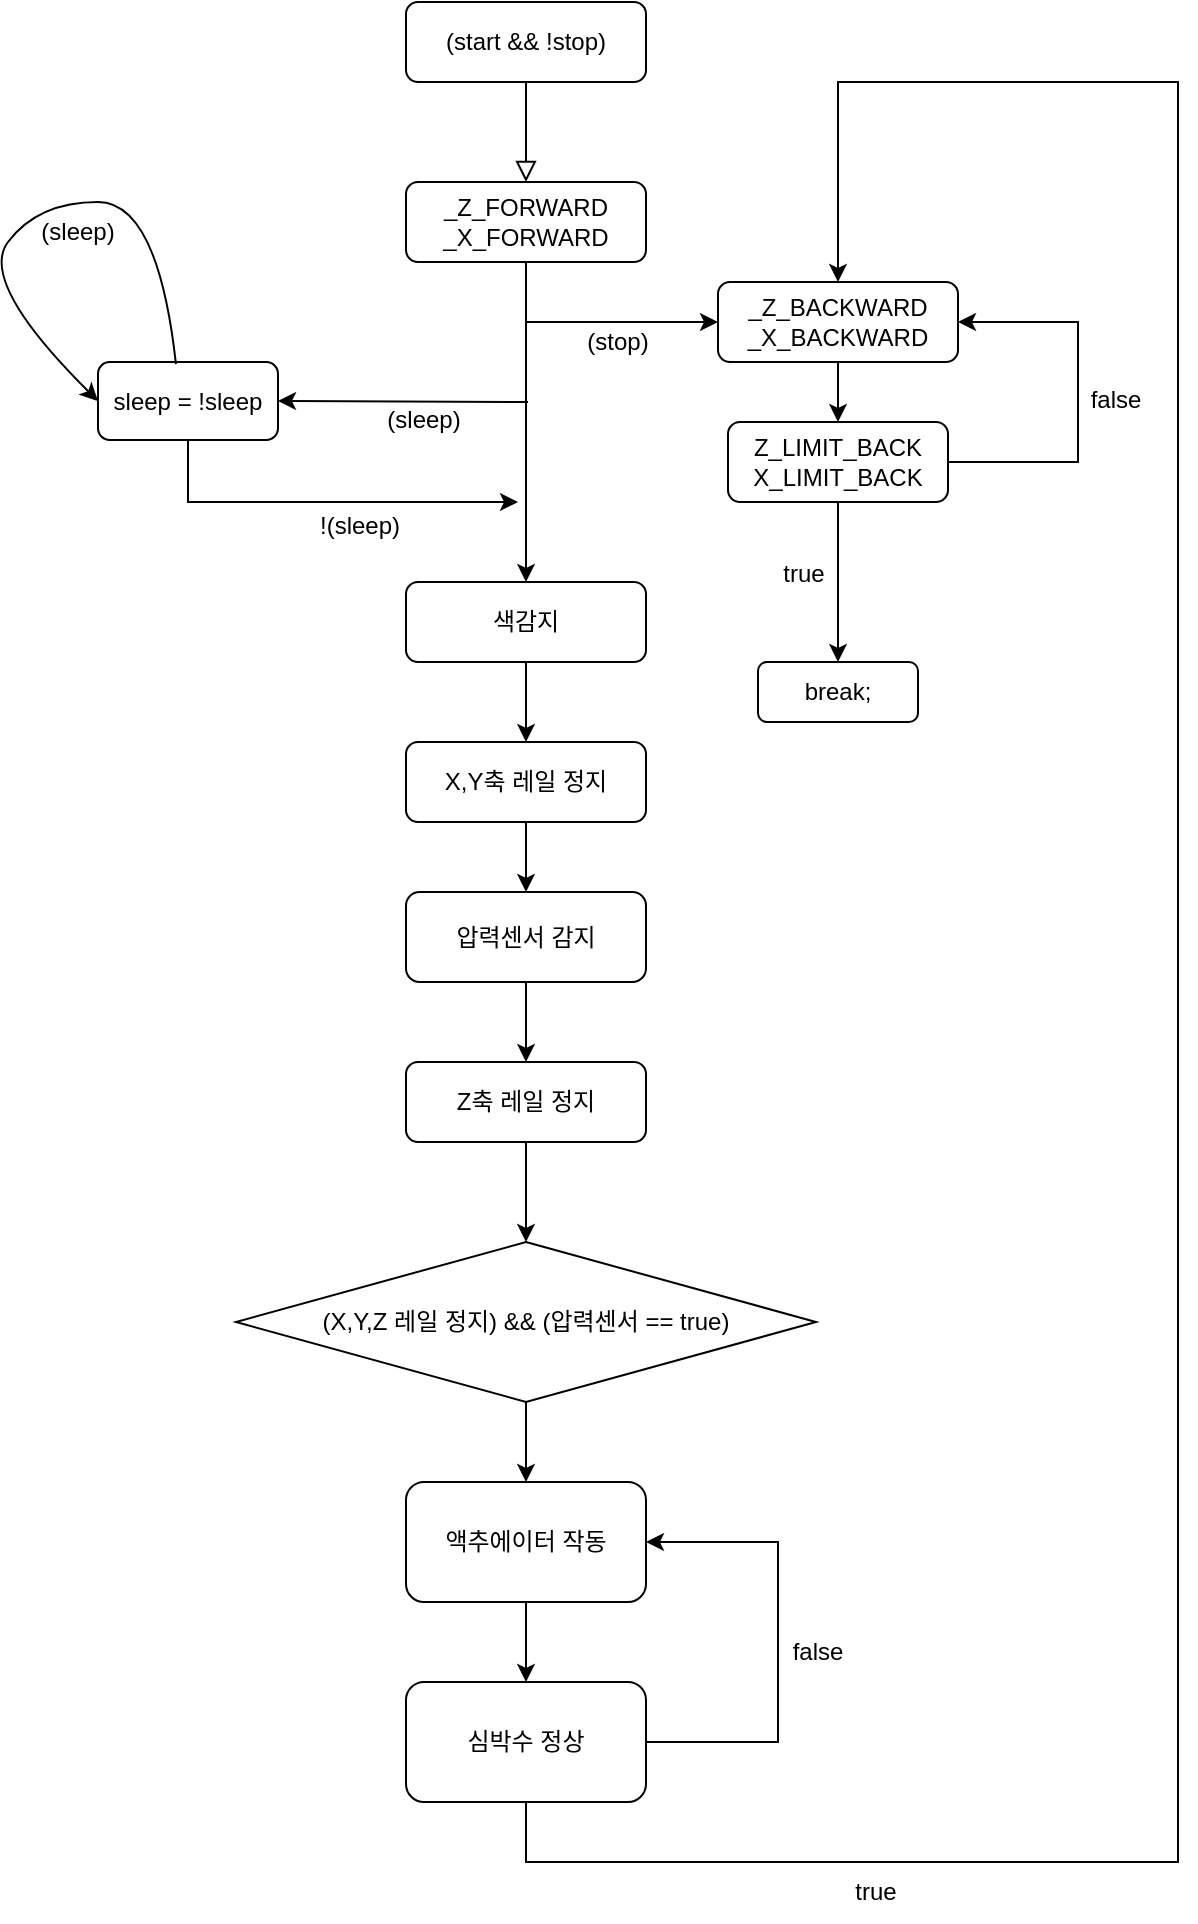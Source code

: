 <mxfile version="24.4.13" type="device">
  <diagram id="C5RBs43oDa-KdzZeNtuy" name="Page-1">
    <mxGraphModel dx="1434" dy="738" grid="1" gridSize="10" guides="1" tooltips="1" connect="1" arrows="1" fold="1" page="1" pageScale="1" pageWidth="827" pageHeight="1169" math="0" shadow="0">
      <root>
        <mxCell id="WIyWlLk6GJQsqaUBKTNV-0" />
        <mxCell id="WIyWlLk6GJQsqaUBKTNV-1" parent="WIyWlLk6GJQsqaUBKTNV-0" />
        <mxCell id="WIyWlLk6GJQsqaUBKTNV-2" value="" style="rounded=0;html=1;jettySize=auto;orthogonalLoop=1;fontSize=11;endArrow=block;endFill=0;endSize=8;strokeWidth=1;shadow=0;labelBackgroundColor=none;edgeStyle=orthogonalEdgeStyle;" parent="WIyWlLk6GJQsqaUBKTNV-1" source="WIyWlLk6GJQsqaUBKTNV-3" edge="1">
          <mxGeometry relative="1" as="geometry">
            <mxPoint x="414" y="170" as="targetPoint" />
          </mxGeometry>
        </mxCell>
        <mxCell id="WIyWlLk6GJQsqaUBKTNV-3" value="(start &amp;amp;&amp;amp; !stop)" style="rounded=1;whiteSpace=wrap;html=1;fontSize=12;glass=0;strokeWidth=1;shadow=0;" parent="WIyWlLk6GJQsqaUBKTNV-1" vertex="1">
          <mxGeometry x="354" y="80" width="120" height="40" as="geometry" />
        </mxCell>
        <mxCell id="gpUH2TImx6clLYZyyQ1_-1" value="_Z_FORWARD&lt;div&gt;_X_FORWARD&lt;/div&gt;" style="rounded=1;whiteSpace=wrap;html=1;" vertex="1" parent="WIyWlLk6GJQsqaUBKTNV-1">
          <mxGeometry x="354" y="170" width="120" height="40" as="geometry" />
        </mxCell>
        <mxCell id="gpUH2TImx6clLYZyyQ1_-2" value="" style="endArrow=classic;html=1;rounded=0;exitX=0.5;exitY=1;exitDx=0;exitDy=0;" edge="1" parent="WIyWlLk6GJQsqaUBKTNV-1" source="gpUH2TImx6clLYZyyQ1_-1">
          <mxGeometry width="50" height="50" relative="1" as="geometry">
            <mxPoint x="390" y="410" as="sourcePoint" />
            <mxPoint x="414" y="370" as="targetPoint" />
          </mxGeometry>
        </mxCell>
        <mxCell id="gpUH2TImx6clLYZyyQ1_-3" value="" style="endArrow=classic;html=1;rounded=0;entryX=0;entryY=0.5;entryDx=0;entryDy=0;" edge="1" parent="WIyWlLk6GJQsqaUBKTNV-1" target="gpUH2TImx6clLYZyyQ1_-9">
          <mxGeometry width="50" height="50" relative="1" as="geometry">
            <mxPoint x="414" y="240" as="sourcePoint" />
            <mxPoint x="514" y="240" as="targetPoint" />
          </mxGeometry>
        </mxCell>
        <mxCell id="gpUH2TImx6clLYZyyQ1_-4" value="(stop)" style="text;html=1;align=center;verticalAlign=middle;whiteSpace=wrap;rounded=0;" vertex="1" parent="WIyWlLk6GJQsqaUBKTNV-1">
          <mxGeometry x="430" y="235" width="60" height="30" as="geometry" />
        </mxCell>
        <mxCell id="gpUH2TImx6clLYZyyQ1_-5" value="Z_LIMIT_BACK&lt;div&gt;X_LIMIT_BACK&lt;/div&gt;" style="rounded=1;whiteSpace=wrap;html=1;" vertex="1" parent="WIyWlLk6GJQsqaUBKTNV-1">
          <mxGeometry x="515" y="290" width="110" height="40" as="geometry" />
        </mxCell>
        <mxCell id="gpUH2TImx6clLYZyyQ1_-6" value="" style="endArrow=classic;html=1;rounded=0;exitX=0.5;exitY=1;exitDx=0;exitDy=0;entryX=0.5;entryY=0;entryDx=0;entryDy=0;" edge="1" parent="WIyWlLk6GJQsqaUBKTNV-1" source="gpUH2TImx6clLYZyyQ1_-9" target="gpUH2TImx6clLYZyyQ1_-5">
          <mxGeometry width="50" height="50" relative="1" as="geometry">
            <mxPoint x="520" y="410" as="sourcePoint" />
            <mxPoint x="680" y="240" as="targetPoint" />
          </mxGeometry>
        </mxCell>
        <mxCell id="gpUH2TImx6clLYZyyQ1_-7" value="" style="endArrow=classic;html=1;rounded=0;curved=0;entryX=1;entryY=0.5;entryDx=0;entryDy=0;exitX=1;exitY=0.5;exitDx=0;exitDy=0;" edge="1" parent="WIyWlLk6GJQsqaUBKTNV-1" source="gpUH2TImx6clLYZyyQ1_-5" target="gpUH2TImx6clLYZyyQ1_-9">
          <mxGeometry width="50" height="50" relative="1" as="geometry">
            <mxPoint x="725" y="300" as="sourcePoint" />
            <mxPoint x="670" y="290" as="targetPoint" />
            <Array as="points">
              <mxPoint x="690" y="310" />
              <mxPoint x="690" y="240" />
            </Array>
          </mxGeometry>
        </mxCell>
        <mxCell id="gpUH2TImx6clLYZyyQ1_-9" value="_Z_BACKWARD&lt;div&gt;_X_BACKWARD&lt;/div&gt;" style="rounded=1;whiteSpace=wrap;html=1;" vertex="1" parent="WIyWlLk6GJQsqaUBKTNV-1">
          <mxGeometry x="510" y="220" width="120" height="40" as="geometry" />
        </mxCell>
        <mxCell id="gpUH2TImx6clLYZyyQ1_-10" value="" style="endArrow=classic;html=1;rounded=0;exitX=0.5;exitY=1;exitDx=0;exitDy=0;" edge="1" parent="WIyWlLk6GJQsqaUBKTNV-1" source="gpUH2TImx6clLYZyyQ1_-5">
          <mxGeometry width="50" height="50" relative="1" as="geometry">
            <mxPoint x="520" y="410" as="sourcePoint" />
            <mxPoint x="570" y="410" as="targetPoint" />
          </mxGeometry>
        </mxCell>
        <mxCell id="gpUH2TImx6clLYZyyQ1_-12" value="true" style="text;html=1;align=center;verticalAlign=middle;whiteSpace=wrap;rounded=0;" vertex="1" parent="WIyWlLk6GJQsqaUBKTNV-1">
          <mxGeometry x="523" y="351" width="60" height="30" as="geometry" />
        </mxCell>
        <mxCell id="gpUH2TImx6clLYZyyQ1_-13" value="false" style="text;html=1;align=center;verticalAlign=middle;whiteSpace=wrap;rounded=0;" vertex="1" parent="WIyWlLk6GJQsqaUBKTNV-1">
          <mxGeometry x="679" y="264" width="60" height="30" as="geometry" />
        </mxCell>
        <mxCell id="gpUH2TImx6clLYZyyQ1_-14" value="break;" style="rounded=1;whiteSpace=wrap;html=1;" vertex="1" parent="WIyWlLk6GJQsqaUBKTNV-1">
          <mxGeometry x="530" y="410" width="80" height="30" as="geometry" />
        </mxCell>
        <mxCell id="gpUH2TImx6clLYZyyQ1_-15" value="" style="endArrow=classic;html=1;rounded=0;entryX=1;entryY=0.5;entryDx=0;entryDy=0;" edge="1" parent="WIyWlLk6GJQsqaUBKTNV-1" target="gpUH2TImx6clLYZyyQ1_-17">
          <mxGeometry width="50" height="50" relative="1" as="geometry">
            <mxPoint x="415" y="280" as="sourcePoint" />
            <mxPoint x="295" y="280" as="targetPoint" />
          </mxGeometry>
        </mxCell>
        <mxCell id="gpUH2TImx6clLYZyyQ1_-16" value="(sleep)" style="text;html=1;align=center;verticalAlign=middle;whiteSpace=wrap;rounded=0;" vertex="1" parent="WIyWlLk6GJQsqaUBKTNV-1">
          <mxGeometry x="333" y="274" width="60" height="30" as="geometry" />
        </mxCell>
        <mxCell id="gpUH2TImx6clLYZyyQ1_-17" value="sleep = !sleep" style="rounded=1;whiteSpace=wrap;html=1;" vertex="1" parent="WIyWlLk6GJQsqaUBKTNV-1">
          <mxGeometry x="200" y="260" width="90" height="39" as="geometry" />
        </mxCell>
        <mxCell id="gpUH2TImx6clLYZyyQ1_-18" value="" style="endArrow=classic;html=1;rounded=0;exitX=0.433;exitY=0.026;exitDx=0;exitDy=0;curved=1;entryX=0;entryY=0.5;entryDx=0;entryDy=0;exitPerimeter=0;" edge="1" parent="WIyWlLk6GJQsqaUBKTNV-1" source="gpUH2TImx6clLYZyyQ1_-17" target="gpUH2TImx6clLYZyyQ1_-17">
          <mxGeometry width="50" height="50" relative="1" as="geometry">
            <mxPoint x="235" y="215.5" as="sourcePoint" />
            <mxPoint x="130" y="220" as="targetPoint" />
            <Array as="points">
              <mxPoint x="230" y="180" />
              <mxPoint x="170" y="180" />
              <mxPoint x="140" y="220" />
            </Array>
          </mxGeometry>
        </mxCell>
        <mxCell id="gpUH2TImx6clLYZyyQ1_-19" value="(sleep)" style="text;html=1;align=center;verticalAlign=middle;whiteSpace=wrap;rounded=0;" vertex="1" parent="WIyWlLk6GJQsqaUBKTNV-1">
          <mxGeometry x="160" y="180" width="60" height="30" as="geometry" />
        </mxCell>
        <mxCell id="gpUH2TImx6clLYZyyQ1_-20" value="" style="endArrow=classic;html=1;rounded=0;exitX=0.5;exitY=1;exitDx=0;exitDy=0;" edge="1" parent="WIyWlLk6GJQsqaUBKTNV-1" source="gpUH2TImx6clLYZyyQ1_-17">
          <mxGeometry width="50" height="50" relative="1" as="geometry">
            <mxPoint x="270" y="410" as="sourcePoint" />
            <mxPoint x="410" y="330" as="targetPoint" />
            <Array as="points">
              <mxPoint x="245" y="330" />
            </Array>
          </mxGeometry>
        </mxCell>
        <mxCell id="gpUH2TImx6clLYZyyQ1_-21" value="!(sleep)" style="text;html=1;align=center;verticalAlign=middle;whiteSpace=wrap;rounded=0;" vertex="1" parent="WIyWlLk6GJQsqaUBKTNV-1">
          <mxGeometry x="301" y="327" width="60" height="30" as="geometry" />
        </mxCell>
        <mxCell id="gpUH2TImx6clLYZyyQ1_-22" value="색감지" style="rounded=1;whiteSpace=wrap;html=1;" vertex="1" parent="WIyWlLk6GJQsqaUBKTNV-1">
          <mxGeometry x="354" y="370" width="120" height="40" as="geometry" />
        </mxCell>
        <mxCell id="gpUH2TImx6clLYZyyQ1_-23" value="" style="endArrow=classic;html=1;rounded=0;exitX=0.5;exitY=1;exitDx=0;exitDy=0;" edge="1" parent="WIyWlLk6GJQsqaUBKTNV-1" source="gpUH2TImx6clLYZyyQ1_-22" target="gpUH2TImx6clLYZyyQ1_-24">
          <mxGeometry width="50" height="50" relative="1" as="geometry">
            <mxPoint x="480" y="410" as="sourcePoint" />
            <mxPoint x="414" y="460" as="targetPoint" />
          </mxGeometry>
        </mxCell>
        <mxCell id="gpUH2TImx6clLYZyyQ1_-24" value="X,Y축 레일 정지" style="rounded=1;whiteSpace=wrap;html=1;" vertex="1" parent="WIyWlLk6GJQsqaUBKTNV-1">
          <mxGeometry x="354" y="450" width="120" height="40" as="geometry" />
        </mxCell>
        <mxCell id="gpUH2TImx6clLYZyyQ1_-25" value="" style="endArrow=classic;html=1;rounded=0;exitX=0.5;exitY=1;exitDx=0;exitDy=0;" edge="1" parent="WIyWlLk6GJQsqaUBKTNV-1" source="gpUH2TImx6clLYZyyQ1_-24" target="gpUH2TImx6clLYZyyQ1_-26">
          <mxGeometry width="50" height="50" relative="1" as="geometry">
            <mxPoint x="480" y="410" as="sourcePoint" />
            <mxPoint x="414" y="540" as="targetPoint" />
          </mxGeometry>
        </mxCell>
        <mxCell id="gpUH2TImx6clLYZyyQ1_-26" value="압력센서 감지" style="rounded=1;whiteSpace=wrap;html=1;" vertex="1" parent="WIyWlLk6GJQsqaUBKTNV-1">
          <mxGeometry x="354" y="525" width="120" height="45" as="geometry" />
        </mxCell>
        <mxCell id="gpUH2TImx6clLYZyyQ1_-27" value="" style="endArrow=classic;html=1;rounded=0;exitX=0.5;exitY=1;exitDx=0;exitDy=0;" edge="1" parent="WIyWlLk6GJQsqaUBKTNV-1" source="gpUH2TImx6clLYZyyQ1_-26" target="gpUH2TImx6clLYZyyQ1_-28">
          <mxGeometry width="50" height="50" relative="1" as="geometry">
            <mxPoint x="480" y="410" as="sourcePoint" />
            <mxPoint x="414" y="620" as="targetPoint" />
          </mxGeometry>
        </mxCell>
        <mxCell id="gpUH2TImx6clLYZyyQ1_-28" value="Z축 레일 정지" style="rounded=1;whiteSpace=wrap;html=1;" vertex="1" parent="WIyWlLk6GJQsqaUBKTNV-1">
          <mxGeometry x="354" y="610" width="120" height="40" as="geometry" />
        </mxCell>
        <mxCell id="gpUH2TImx6clLYZyyQ1_-29" value="" style="endArrow=classic;html=1;rounded=0;exitX=0.5;exitY=1;exitDx=0;exitDy=0;entryX=0.5;entryY=0;entryDx=0;entryDy=0;" edge="1" parent="WIyWlLk6GJQsqaUBKTNV-1" source="gpUH2TImx6clLYZyyQ1_-28" target="gpUH2TImx6clLYZyyQ1_-31">
          <mxGeometry width="50" height="50" relative="1" as="geometry">
            <mxPoint x="480" y="910" as="sourcePoint" />
            <mxPoint x="414" y="700" as="targetPoint" />
          </mxGeometry>
        </mxCell>
        <mxCell id="gpUH2TImx6clLYZyyQ1_-33" value="" style="edgeStyle=orthogonalEdgeStyle;rounded=0;orthogonalLoop=1;jettySize=auto;html=1;" edge="1" parent="WIyWlLk6GJQsqaUBKTNV-1" source="gpUH2TImx6clLYZyyQ1_-31" target="gpUH2TImx6clLYZyyQ1_-32">
          <mxGeometry relative="1" as="geometry" />
        </mxCell>
        <mxCell id="gpUH2TImx6clLYZyyQ1_-31" value="(X,Y,Z 레일 정지) &amp;amp;&amp;amp; (압력센서 == true)" style="rhombus;whiteSpace=wrap;html=1;" vertex="1" parent="WIyWlLk6GJQsqaUBKTNV-1">
          <mxGeometry x="269" y="700" width="290" height="80" as="geometry" />
        </mxCell>
        <mxCell id="gpUH2TImx6clLYZyyQ1_-35" value="" style="edgeStyle=orthogonalEdgeStyle;rounded=0;orthogonalLoop=1;jettySize=auto;html=1;" edge="1" parent="WIyWlLk6GJQsqaUBKTNV-1" source="gpUH2TImx6clLYZyyQ1_-32" target="gpUH2TImx6clLYZyyQ1_-34">
          <mxGeometry relative="1" as="geometry" />
        </mxCell>
        <mxCell id="gpUH2TImx6clLYZyyQ1_-32" value="액추에이터 작동" style="rounded=1;whiteSpace=wrap;html=1;" vertex="1" parent="WIyWlLk6GJQsqaUBKTNV-1">
          <mxGeometry x="354" y="820" width="120" height="60" as="geometry" />
        </mxCell>
        <mxCell id="gpUH2TImx6clLYZyyQ1_-37" value="" style="edgeStyle=orthogonalEdgeStyle;rounded=0;orthogonalLoop=1;jettySize=auto;html=1;" edge="1" parent="WIyWlLk6GJQsqaUBKTNV-1" source="gpUH2TImx6clLYZyyQ1_-34" target="gpUH2TImx6clLYZyyQ1_-9">
          <mxGeometry relative="1" as="geometry">
            <mxPoint x="570" y="140" as="targetPoint" />
            <Array as="points">
              <mxPoint x="414" y="1010" />
              <mxPoint x="740" y="1010" />
              <mxPoint x="740" y="120" />
              <mxPoint x="570" y="120" />
            </Array>
          </mxGeometry>
        </mxCell>
        <mxCell id="gpUH2TImx6clLYZyyQ1_-34" value="심박수 정상" style="whiteSpace=wrap;html=1;rounded=1;" vertex="1" parent="WIyWlLk6GJQsqaUBKTNV-1">
          <mxGeometry x="354" y="920" width="120" height="60" as="geometry" />
        </mxCell>
        <mxCell id="gpUH2TImx6clLYZyyQ1_-39" value="true" style="text;html=1;align=center;verticalAlign=middle;whiteSpace=wrap;rounded=0;" vertex="1" parent="WIyWlLk6GJQsqaUBKTNV-1">
          <mxGeometry x="559" y="1010" width="60" height="30" as="geometry" />
        </mxCell>
        <mxCell id="gpUH2TImx6clLYZyyQ1_-41" value="" style="endArrow=classic;html=1;rounded=0;exitX=1;exitY=0.5;exitDx=0;exitDy=0;entryX=1;entryY=0.5;entryDx=0;entryDy=0;" edge="1" parent="WIyWlLk6GJQsqaUBKTNV-1" source="gpUH2TImx6clLYZyyQ1_-34" target="gpUH2TImx6clLYZyyQ1_-32">
          <mxGeometry width="50" height="50" relative="1" as="geometry">
            <mxPoint x="480" y="630" as="sourcePoint" />
            <mxPoint x="414" y="800" as="targetPoint" />
            <Array as="points">
              <mxPoint x="540" y="950" />
              <mxPoint x="540" y="850" />
            </Array>
          </mxGeometry>
        </mxCell>
        <mxCell id="gpUH2TImx6clLYZyyQ1_-42" value="false" style="text;html=1;align=center;verticalAlign=middle;whiteSpace=wrap;rounded=0;" vertex="1" parent="WIyWlLk6GJQsqaUBKTNV-1">
          <mxGeometry x="530" y="890" width="60" height="30" as="geometry" />
        </mxCell>
      </root>
    </mxGraphModel>
  </diagram>
</mxfile>
